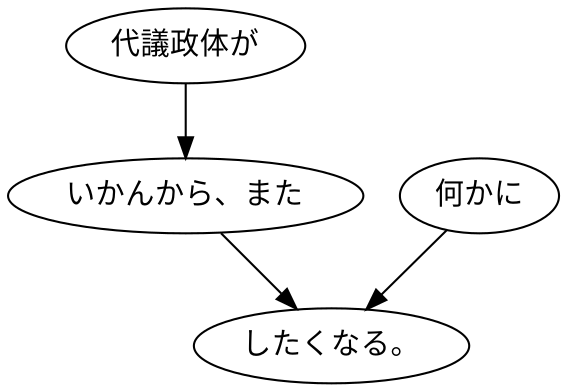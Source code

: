 digraph graph5517 {
	node0 [label="代議政体が"];
	node1 [label="いかんから、また"];
	node2 [label="何かに"];
	node3 [label="したくなる。"];
	node0 -> node1;
	node1 -> node3;
	node2 -> node3;
}
